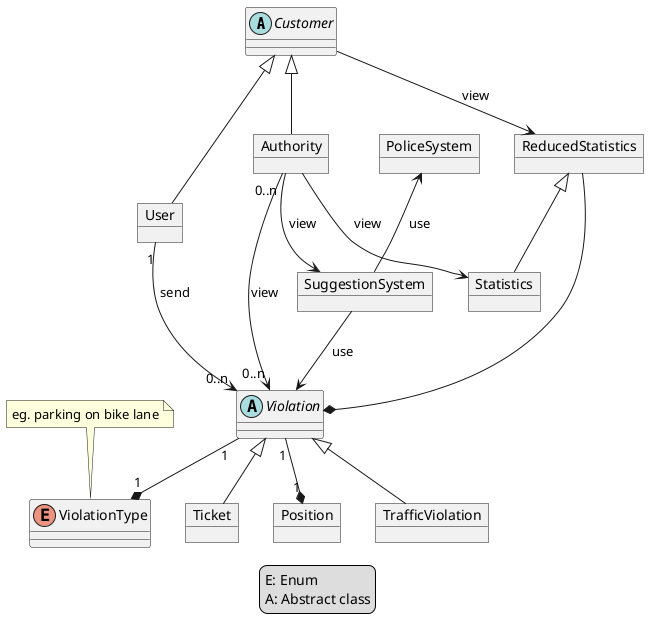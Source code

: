 @startuml Class Diagram

legend
    E: Enum
    A: Abstract class
end legend

skinparam packageStyle rect

abstract Customer
object User
object Authority
abstract Violation
enum ViolationType
object TrafficViolation
object Ticket
object Position
object ReducedStatistics
object Statistics
object SuggestionSystem
object PoliceSystem

note top of ViolationType : eg. parking on bike lane

Customer <|-- User
Customer <|-- Authority
Customer --> ReducedStatistics : view
ReducedStatistics --* Violation
ReducedStatistics <|-- Statistics
Authority --> Statistics : view
User "1" --> "0..n" Violation : send
Authority "0..n" --> "0..n" Violation : view
Authority --> SuggestionSystem : view
SuggestionSystem --> Violation : "use"
PoliceSystem <-- SuggestionSystem : "use"
Violation <|-- TrafficViolation
Violation <|-- Ticket
Violation "1" --* "1" ViolationType
Violation "1" --* "1" Position

@enduml